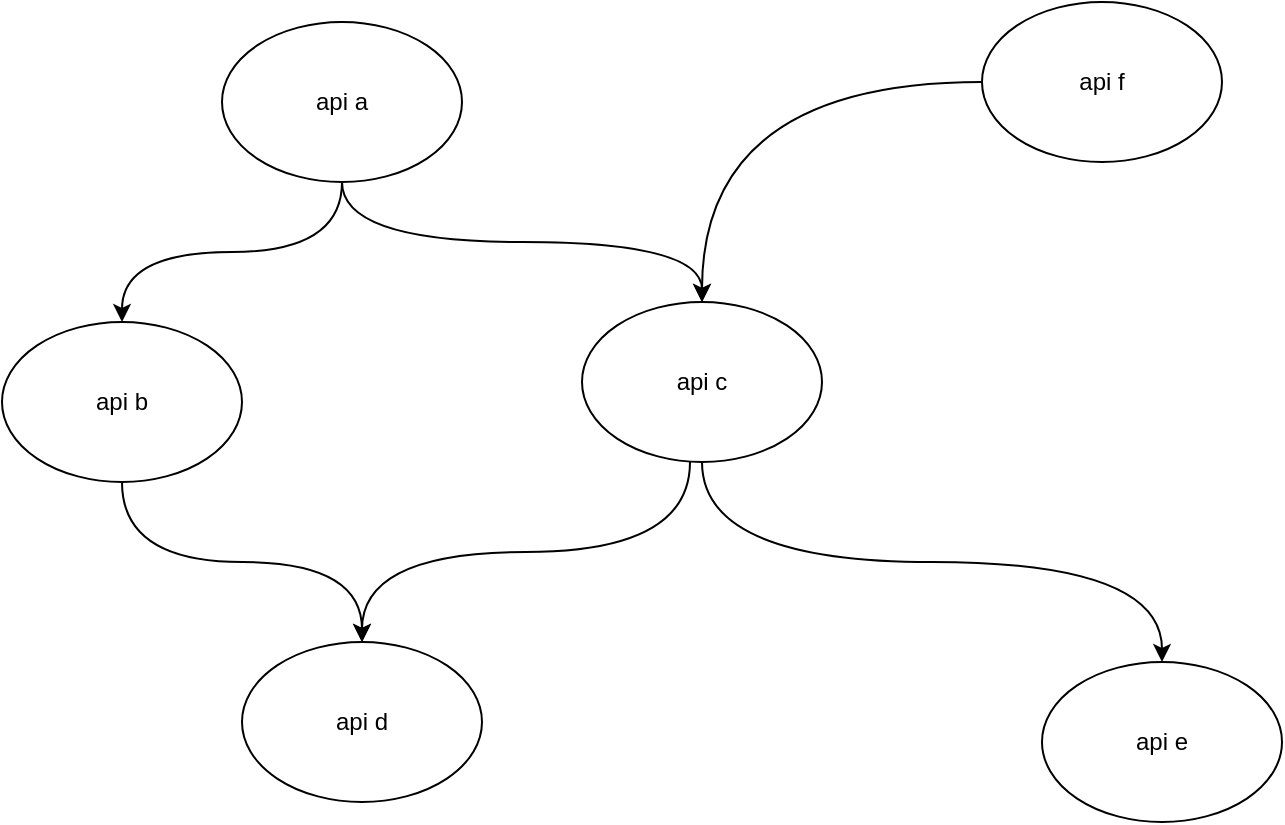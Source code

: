 <mxfile version="24.7.6">
  <diagram name="第 1 页" id="nzlpFGojUWdaGT0KWoRT">
    <mxGraphModel dx="1026" dy="583" grid="1" gridSize="10" guides="1" tooltips="1" connect="1" arrows="1" fold="1" page="1" pageScale="1" pageWidth="827" pageHeight="1169" math="0" shadow="0">
      <root>
        <mxCell id="0" />
        <mxCell id="1" parent="0" />
        <mxCell id="9jkYWgz1kGzl4732qsIJ-7" style="edgeStyle=orthogonalEdgeStyle;rounded=0;orthogonalLoop=1;jettySize=auto;html=1;entryX=0.5;entryY=0;entryDx=0;entryDy=0;curved=1;" edge="1" parent="1" source="9jkYWgz1kGzl4732qsIJ-1" target="9jkYWgz1kGzl4732qsIJ-2">
          <mxGeometry relative="1" as="geometry" />
        </mxCell>
        <mxCell id="9jkYWgz1kGzl4732qsIJ-8" style="edgeStyle=orthogonalEdgeStyle;curved=1;rounded=0;orthogonalLoop=1;jettySize=auto;html=1;exitX=0.5;exitY=1;exitDx=0;exitDy=0;" edge="1" parent="1" source="9jkYWgz1kGzl4732qsIJ-1" target="9jkYWgz1kGzl4732qsIJ-3">
          <mxGeometry relative="1" as="geometry">
            <mxPoint x="210" y="140" as="sourcePoint" />
          </mxGeometry>
        </mxCell>
        <mxCell id="9jkYWgz1kGzl4732qsIJ-1" value="api a" style="ellipse;whiteSpace=wrap;html=1;" vertex="1" parent="1">
          <mxGeometry x="150" y="60" width="120" height="80" as="geometry" />
        </mxCell>
        <mxCell id="9jkYWgz1kGzl4732qsIJ-13" style="edgeStyle=orthogonalEdgeStyle;curved=1;rounded=0;orthogonalLoop=1;jettySize=auto;html=1;" edge="1" parent="1" source="9jkYWgz1kGzl4732qsIJ-2" target="9jkYWgz1kGzl4732qsIJ-4">
          <mxGeometry relative="1" as="geometry" />
        </mxCell>
        <mxCell id="9jkYWgz1kGzl4732qsIJ-2" value="api b" style="ellipse;whiteSpace=wrap;html=1;" vertex="1" parent="1">
          <mxGeometry x="40" y="210" width="120" height="80" as="geometry" />
        </mxCell>
        <mxCell id="9jkYWgz1kGzl4732qsIJ-11" style="edgeStyle=orthogonalEdgeStyle;curved=1;rounded=0;orthogonalLoop=1;jettySize=auto;html=1;exitX=0.5;exitY=1;exitDx=0;exitDy=0;" edge="1" parent="1" source="9jkYWgz1kGzl4732qsIJ-3" target="9jkYWgz1kGzl4732qsIJ-6">
          <mxGeometry relative="1" as="geometry" />
        </mxCell>
        <mxCell id="9jkYWgz1kGzl4732qsIJ-12" style="edgeStyle=orthogonalEdgeStyle;curved=1;rounded=0;orthogonalLoop=1;jettySize=auto;html=1;exitX=0.45;exitY=1;exitDx=0;exitDy=0;exitPerimeter=0;" edge="1" parent="1" source="9jkYWgz1kGzl4732qsIJ-3" target="9jkYWgz1kGzl4732qsIJ-4">
          <mxGeometry relative="1" as="geometry" />
        </mxCell>
        <mxCell id="9jkYWgz1kGzl4732qsIJ-3" value="api c" style="ellipse;whiteSpace=wrap;html=1;" vertex="1" parent="1">
          <mxGeometry x="330" y="200" width="120" height="80" as="geometry" />
        </mxCell>
        <mxCell id="9jkYWgz1kGzl4732qsIJ-4" value="api d" style="ellipse;whiteSpace=wrap;html=1;" vertex="1" parent="1">
          <mxGeometry x="160" y="370" width="120" height="80" as="geometry" />
        </mxCell>
        <mxCell id="9jkYWgz1kGzl4732qsIJ-9" style="edgeStyle=orthogonalEdgeStyle;curved=1;rounded=0;orthogonalLoop=1;jettySize=auto;html=1;entryX=0.5;entryY=0;entryDx=0;entryDy=0;" edge="1" parent="1" source="9jkYWgz1kGzl4732qsIJ-5" target="9jkYWgz1kGzl4732qsIJ-3">
          <mxGeometry relative="1" as="geometry" />
        </mxCell>
        <mxCell id="9jkYWgz1kGzl4732qsIJ-5" value="api f" style="ellipse;whiteSpace=wrap;html=1;" vertex="1" parent="1">
          <mxGeometry x="530" y="50" width="120" height="80" as="geometry" />
        </mxCell>
        <mxCell id="9jkYWgz1kGzl4732qsIJ-6" value="api e" style="ellipse;whiteSpace=wrap;html=1;" vertex="1" parent="1">
          <mxGeometry x="560" y="380" width="120" height="80" as="geometry" />
        </mxCell>
      </root>
    </mxGraphModel>
  </diagram>
</mxfile>
